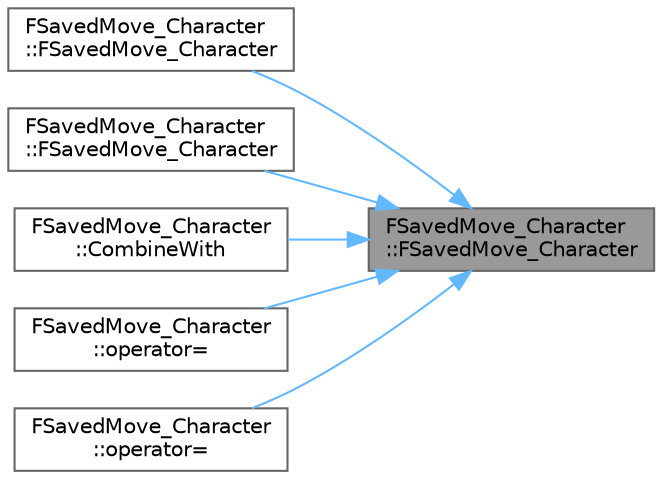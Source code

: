 digraph "FSavedMove_Character::FSavedMove_Character"
{
 // INTERACTIVE_SVG=YES
 // LATEX_PDF_SIZE
  bgcolor="transparent";
  edge [fontname=Helvetica,fontsize=10,labelfontname=Helvetica,labelfontsize=10];
  node [fontname=Helvetica,fontsize=10,shape=box,height=0.2,width=0.4];
  rankdir="RL";
  Node1 [id="Node000001",label="FSavedMove_Character\l::FSavedMove_Character",height=0.2,width=0.4,color="gray40", fillcolor="grey60", style="filled", fontcolor="black",tooltip=" "];
  Node1 -> Node2 [id="edge1_Node000001_Node000002",dir="back",color="steelblue1",style="solid",tooltip=" "];
  Node2 [id="Node000002",label="FSavedMove_Character\l::FSavedMove_Character",height=0.2,width=0.4,color="grey40", fillcolor="white", style="filled",URL="$d7/deb/classFSavedMove__Character.html#a1649f976ea6eb64a9b3f95cb7fdbdd8d",tooltip=" "];
  Node1 -> Node3 [id="edge2_Node000001_Node000003",dir="back",color="steelblue1",style="solid",tooltip=" "];
  Node3 [id="Node000003",label="FSavedMove_Character\l::FSavedMove_Character",height=0.2,width=0.4,color="grey40", fillcolor="white", style="filled",URL="$d7/deb/classFSavedMove__Character.html#ad17d539492112429a0b272e550ca46f4",tooltip=" "];
  Node1 -> Node4 [id="edge3_Node000001_Node000004",dir="back",color="steelblue1",style="solid",tooltip=" "];
  Node4 [id="Node000004",label="FSavedMove_Character\l::CombineWith",height=0.2,width=0.4,color="grey40", fillcolor="white", style="filled",URL="$d7/deb/classFSavedMove__Character.html#a952d8f7c34d0bbd9821d11159aedb5a1",tooltip="Combine this move with an older move and update relevant state."];
  Node1 -> Node5 [id="edge4_Node000001_Node000005",dir="back",color="steelblue1",style="solid",tooltip=" "];
  Node5 [id="Node000005",label="FSavedMove_Character\l::operator=",height=0.2,width=0.4,color="grey40", fillcolor="white", style="filled",URL="$d7/deb/classFSavedMove__Character.html#a19929b21746c12feedd3e21256f6f102",tooltip=" "];
  Node1 -> Node6 [id="edge5_Node000001_Node000006",dir="back",color="steelblue1",style="solid",tooltip=" "];
  Node6 [id="Node000006",label="FSavedMove_Character\l::operator=",height=0.2,width=0.4,color="grey40", fillcolor="white", style="filled",URL="$d7/deb/classFSavedMove__Character.html#adb005e3d6af2b1aabe5aa9f0630c6dab",tooltip=" "];
}
